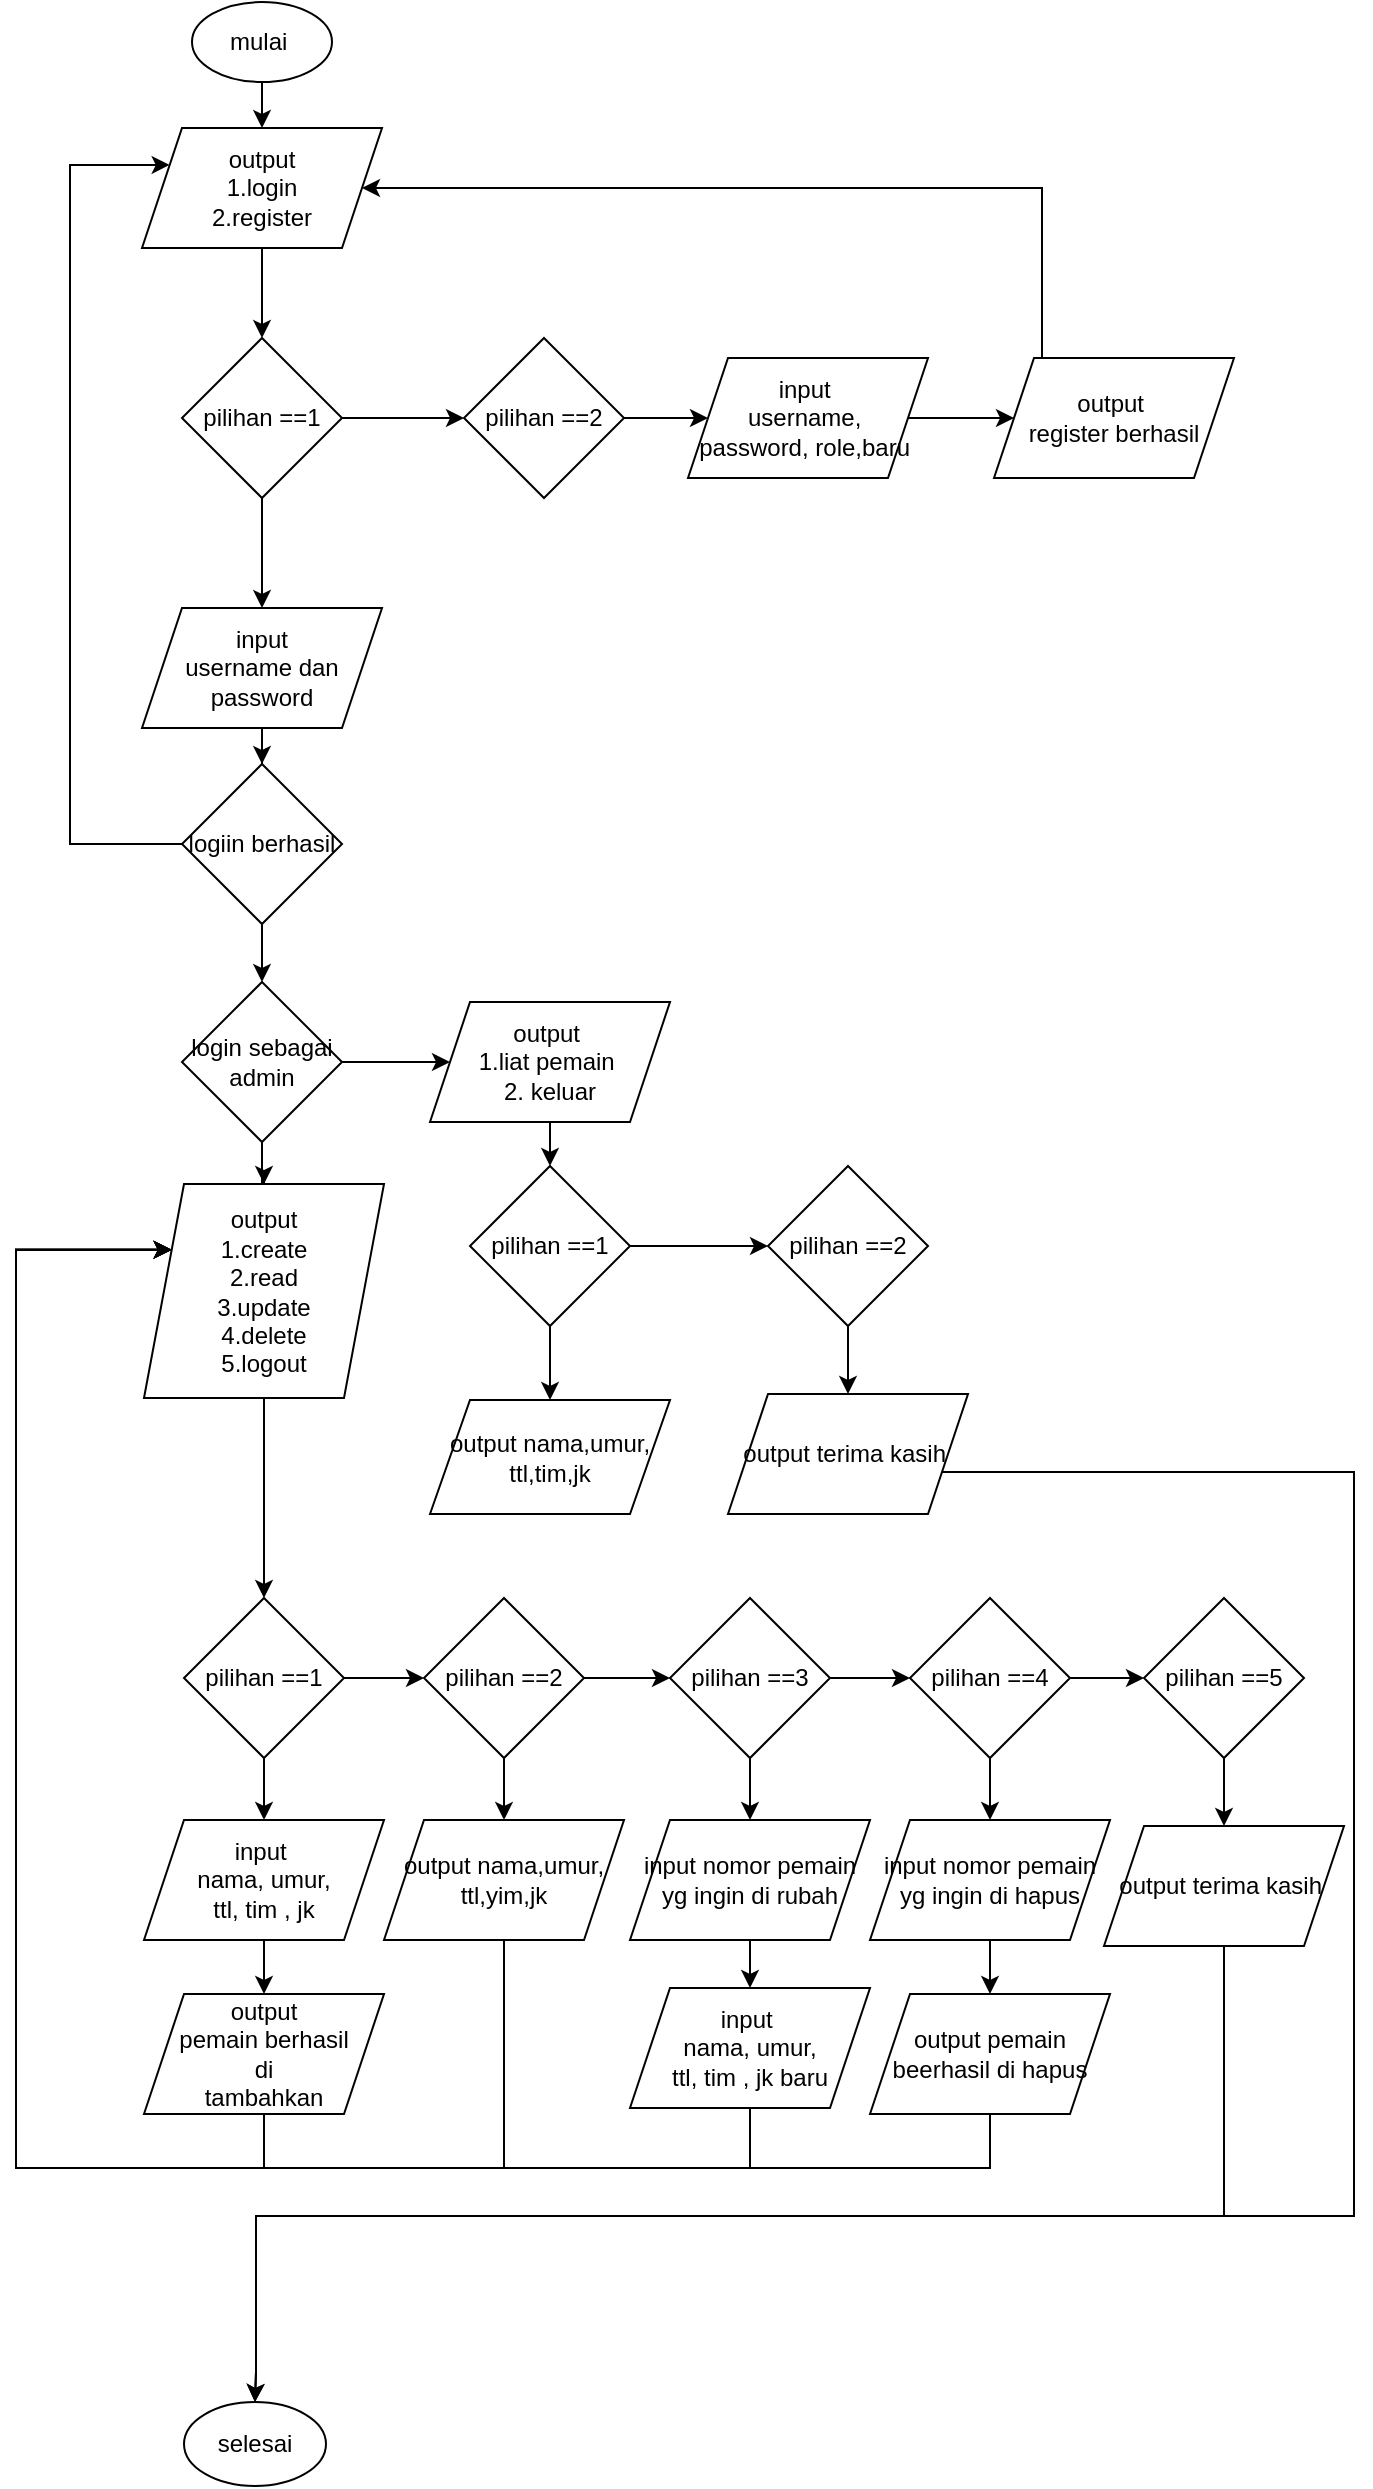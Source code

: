 <mxfile version="28.1.2">
  <diagram name="Page-1" id="mrFjn-QlgoROQsan1mcn">
    <mxGraphModel dx="772" dy="501" grid="1" gridSize="3" guides="1" tooltips="1" connect="1" arrows="1" fold="1" page="1" pageScale="1" pageWidth="850" pageHeight="1100" background="none" math="0" shadow="0">
      <root>
        <mxCell id="0" />
        <mxCell id="1" parent="0" />
        <mxCell id="HZEfyROWU3HS3ut-1qPM-17" value="" style="edgeStyle=orthogonalEdgeStyle;rounded=0;orthogonalLoop=1;jettySize=auto;html=1;" parent="1" source="HZEfyROWU3HS3ut-1qPM-1" target="HZEfyROWU3HS3ut-1qPM-16" edge="1">
          <mxGeometry relative="1" as="geometry" />
        </mxCell>
        <mxCell id="HZEfyROWU3HS3ut-1qPM-1" value="mulai&amp;nbsp;" style="ellipse;whiteSpace=wrap;html=1;" parent="1" vertex="1">
          <mxGeometry x="301" y="12" width="70" height="40" as="geometry" />
        </mxCell>
        <mxCell id="HZEfyROWU3HS3ut-1qPM-5" value="" style="edgeStyle=orthogonalEdgeStyle;rounded=0;orthogonalLoop=1;jettySize=auto;html=1;" parent="1" source="HZEfyROWU3HS3ut-1qPM-2" target="HZEfyROWU3HS3ut-1qPM-4" edge="1">
          <mxGeometry relative="1" as="geometry" />
        </mxCell>
        <mxCell id="HZEfyROWU3HS3ut-1qPM-9" value="" style="edgeStyle=orthogonalEdgeStyle;rounded=0;orthogonalLoop=1;jettySize=auto;html=1;" parent="1" source="HZEfyROWU3HS3ut-1qPM-2" target="HZEfyROWU3HS3ut-1qPM-8" edge="1">
          <mxGeometry relative="1" as="geometry">
            <Array as="points">
              <mxPoint x="336" y="279" />
              <mxPoint x="336" y="279" />
            </Array>
          </mxGeometry>
        </mxCell>
        <mxCell id="HZEfyROWU3HS3ut-1qPM-2" value="pilihan ==1" style="rhombus;whiteSpace=wrap;html=1;" parent="1" vertex="1">
          <mxGeometry x="296" y="180" width="80" height="80" as="geometry" />
        </mxCell>
        <mxCell id="HZEfyROWU3HS3ut-1qPM-33" value="" style="edgeStyle=orthogonalEdgeStyle;rounded=0;orthogonalLoop=1;jettySize=auto;html=1;" parent="1" source="HZEfyROWU3HS3ut-1qPM-4" target="HZEfyROWU3HS3ut-1qPM-10" edge="1">
          <mxGeometry relative="1" as="geometry" />
        </mxCell>
        <mxCell id="HZEfyROWU3HS3ut-1qPM-4" value="pilihan ==2" style="rhombus;whiteSpace=wrap;html=1;" parent="1" vertex="1">
          <mxGeometry x="437" y="180" width="80" height="80" as="geometry" />
        </mxCell>
        <mxCell id="HZEfyROWU3HS3ut-1qPM-13" value="" style="edgeStyle=orthogonalEdgeStyle;rounded=0;orthogonalLoop=1;jettySize=auto;html=1;" parent="1" source="HZEfyROWU3HS3ut-1qPM-8" target="HZEfyROWU3HS3ut-1qPM-12" edge="1">
          <mxGeometry relative="1" as="geometry" />
        </mxCell>
        <mxCell id="HZEfyROWU3HS3ut-1qPM-8" value="input&lt;div&gt;&amp;nbsp;username dan&amp;nbsp;&lt;/div&gt;&lt;div&gt;password&lt;/div&gt;" style="shape=parallelogram;perimeter=parallelogramPerimeter;whiteSpace=wrap;html=1;fixedSize=1;" parent="1" vertex="1">
          <mxGeometry x="276" y="315" width="120" height="60" as="geometry" />
        </mxCell>
        <mxCell id="HZEfyROWU3HS3ut-1qPM-36" value="" style="edgeStyle=orthogonalEdgeStyle;rounded=0;orthogonalLoop=1;jettySize=auto;html=1;" parent="1" source="HZEfyROWU3HS3ut-1qPM-10" target="HZEfyROWU3HS3ut-1qPM-35" edge="1">
          <mxGeometry relative="1" as="geometry" />
        </mxCell>
        <mxCell id="HZEfyROWU3HS3ut-1qPM-10" value="input&amp;nbsp;&lt;div&gt;username,&amp;nbsp; password, role,baru&amp;nbsp;&lt;/div&gt;" style="shape=parallelogram;perimeter=parallelogramPerimeter;whiteSpace=wrap;html=1;fixedSize=1;" parent="1" vertex="1">
          <mxGeometry x="549" y="190" width="120" height="60" as="geometry" />
        </mxCell>
        <mxCell id="vXYuaJmi_NVSzy3bkCtr-4" style="edgeStyle=orthogonalEdgeStyle;rounded=0;orthogonalLoop=1;jettySize=auto;html=1;entryX=0;entryY=0.25;entryDx=0;entryDy=0;" edge="1" parent="1" source="HZEfyROWU3HS3ut-1qPM-12" target="HZEfyROWU3HS3ut-1qPM-16">
          <mxGeometry relative="1" as="geometry">
            <Array as="points">
              <mxPoint x="240" y="433" />
              <mxPoint x="240" y="94" />
            </Array>
          </mxGeometry>
        </mxCell>
        <mxCell id="vXYuaJmi_NVSzy3bkCtr-7" value="" style="edgeStyle=orthogonalEdgeStyle;rounded=0;orthogonalLoop=1;jettySize=auto;html=1;" edge="1" parent="1" source="HZEfyROWU3HS3ut-1qPM-12" target="vXYuaJmi_NVSzy3bkCtr-6">
          <mxGeometry relative="1" as="geometry" />
        </mxCell>
        <mxCell id="HZEfyROWU3HS3ut-1qPM-12" value="logiin berhasil" style="rhombus;whiteSpace=wrap;html=1;" parent="1" vertex="1">
          <mxGeometry x="296" y="393" width="80" height="80" as="geometry" />
        </mxCell>
        <mxCell id="vXYuaJmi_NVSzy3bkCtr-5" value="" style="edgeStyle=orthogonalEdgeStyle;rounded=0;orthogonalLoop=1;jettySize=auto;html=1;" edge="1" parent="1" source="HZEfyROWU3HS3ut-1qPM-16" target="HZEfyROWU3HS3ut-1qPM-2">
          <mxGeometry relative="1" as="geometry" />
        </mxCell>
        <mxCell id="HZEfyROWU3HS3ut-1qPM-16" value="output&lt;div&gt;1.login&lt;/div&gt;&lt;div&gt;2.register&lt;/div&gt;" style="shape=parallelogram;perimeter=parallelogramPerimeter;whiteSpace=wrap;html=1;fixedSize=1;" parent="1" vertex="1">
          <mxGeometry x="276" y="75" width="120" height="60" as="geometry" />
        </mxCell>
        <mxCell id="HZEfyROWU3HS3ut-1qPM-22" value="" style="edgeStyle=orthogonalEdgeStyle;rounded=0;orthogonalLoop=1;jettySize=auto;html=1;" parent="1" source="HZEfyROWU3HS3ut-1qPM-19" target="HZEfyROWU3HS3ut-1qPM-21" edge="1">
          <mxGeometry relative="1" as="geometry" />
        </mxCell>
        <mxCell id="HZEfyROWU3HS3ut-1qPM-19" value="output&lt;div&gt;1.create&lt;/div&gt;&lt;div&gt;2.read&lt;/div&gt;&lt;div&gt;3.update&lt;/div&gt;&lt;div&gt;4.delete&lt;/div&gt;&lt;div&gt;5.logout&lt;/div&gt;" style="shape=parallelogram;perimeter=parallelogramPerimeter;whiteSpace=wrap;html=1;fixedSize=1;" parent="1" vertex="1">
          <mxGeometry x="277" y="603" width="120" height="107" as="geometry" />
        </mxCell>
        <mxCell id="HZEfyROWU3HS3ut-1qPM-24" value="" style="edgeStyle=orthogonalEdgeStyle;rounded=0;orthogonalLoop=1;jettySize=auto;html=1;" parent="1" source="HZEfyROWU3HS3ut-1qPM-21" target="HZEfyROWU3HS3ut-1qPM-23" edge="1">
          <mxGeometry relative="1" as="geometry" />
        </mxCell>
        <mxCell id="HZEfyROWU3HS3ut-1qPM-32" value="" style="edgeStyle=orthogonalEdgeStyle;rounded=0;orthogonalLoop=1;jettySize=auto;html=1;" parent="1" source="HZEfyROWU3HS3ut-1qPM-21" target="HZEfyROWU3HS3ut-1qPM-31" edge="1">
          <mxGeometry relative="1" as="geometry" />
        </mxCell>
        <mxCell id="HZEfyROWU3HS3ut-1qPM-21" value="pilihan ==1" style="rhombus;whiteSpace=wrap;html=1;" parent="1" vertex="1">
          <mxGeometry x="297" y="810" width="80" height="80" as="geometry" />
        </mxCell>
        <mxCell id="HZEfyROWU3HS3ut-1qPM-26" value="" style="edgeStyle=orthogonalEdgeStyle;rounded=0;orthogonalLoop=1;jettySize=auto;html=1;" parent="1" source="HZEfyROWU3HS3ut-1qPM-23" target="HZEfyROWU3HS3ut-1qPM-25" edge="1">
          <mxGeometry relative="1" as="geometry" />
        </mxCell>
        <mxCell id="HZEfyROWU3HS3ut-1qPM-47" value="" style="edgeStyle=orthogonalEdgeStyle;rounded=0;orthogonalLoop=1;jettySize=auto;html=1;" parent="1" source="HZEfyROWU3HS3ut-1qPM-23" target="HZEfyROWU3HS3ut-1qPM-46" edge="1">
          <mxGeometry relative="1" as="geometry" />
        </mxCell>
        <mxCell id="HZEfyROWU3HS3ut-1qPM-23" value="pilihan ==2" style="rhombus;whiteSpace=wrap;html=1;" parent="1" vertex="1">
          <mxGeometry x="417" y="810" width="80" height="80" as="geometry" />
        </mxCell>
        <mxCell id="HZEfyROWU3HS3ut-1qPM-28" value="" style="edgeStyle=orthogonalEdgeStyle;rounded=0;orthogonalLoop=1;jettySize=auto;html=1;" parent="1" source="HZEfyROWU3HS3ut-1qPM-25" target="HZEfyROWU3HS3ut-1qPM-27" edge="1">
          <mxGeometry relative="1" as="geometry" />
        </mxCell>
        <mxCell id="HZEfyROWU3HS3ut-1qPM-49" value="" style="edgeStyle=orthogonalEdgeStyle;rounded=0;orthogonalLoop=1;jettySize=auto;html=1;" parent="1" source="HZEfyROWU3HS3ut-1qPM-25" target="HZEfyROWU3HS3ut-1qPM-48" edge="1">
          <mxGeometry relative="1" as="geometry" />
        </mxCell>
        <mxCell id="HZEfyROWU3HS3ut-1qPM-25" value="pilihan ==3" style="rhombus;whiteSpace=wrap;html=1;" parent="1" vertex="1">
          <mxGeometry x="540" y="810" width="80" height="80" as="geometry" />
        </mxCell>
        <mxCell id="HZEfyROWU3HS3ut-1qPM-30" value="" style="edgeStyle=orthogonalEdgeStyle;rounded=0;orthogonalLoop=1;jettySize=auto;html=1;" parent="1" source="HZEfyROWU3HS3ut-1qPM-27" target="HZEfyROWU3HS3ut-1qPM-29" edge="1">
          <mxGeometry relative="1" as="geometry" />
        </mxCell>
        <mxCell id="HZEfyROWU3HS3ut-1qPM-53" value="" style="edgeStyle=orthogonalEdgeStyle;rounded=0;orthogonalLoop=1;jettySize=auto;html=1;" parent="1" source="HZEfyROWU3HS3ut-1qPM-27" target="HZEfyROWU3HS3ut-1qPM-52" edge="1">
          <mxGeometry relative="1" as="geometry" />
        </mxCell>
        <mxCell id="HZEfyROWU3HS3ut-1qPM-27" value="pilihan ==4" style="rhombus;whiteSpace=wrap;html=1;" parent="1" vertex="1">
          <mxGeometry x="660" y="810" width="80" height="80" as="geometry" />
        </mxCell>
        <mxCell id="HZEfyROWU3HS3ut-1qPM-65" value="" style="edgeStyle=orthogonalEdgeStyle;rounded=0;orthogonalLoop=1;jettySize=auto;html=1;" parent="1" source="HZEfyROWU3HS3ut-1qPM-29" target="HZEfyROWU3HS3ut-1qPM-64" edge="1">
          <mxGeometry relative="1" as="geometry" />
        </mxCell>
        <mxCell id="HZEfyROWU3HS3ut-1qPM-29" value="pilihan ==5" style="rhombus;whiteSpace=wrap;html=1;" parent="1" vertex="1">
          <mxGeometry x="777" y="810" width="80" height="80" as="geometry" />
        </mxCell>
        <mxCell id="vXYuaJmi_NVSzy3bkCtr-13" value="" style="edgeStyle=orthogonalEdgeStyle;rounded=0;orthogonalLoop=1;jettySize=auto;html=1;" edge="1" parent="1" source="HZEfyROWU3HS3ut-1qPM-31" target="HZEfyROWU3HS3ut-1qPM-38">
          <mxGeometry relative="1" as="geometry" />
        </mxCell>
        <mxCell id="HZEfyROWU3HS3ut-1qPM-31" value="input&amp;nbsp;&lt;div&gt;nama, umur,&lt;/div&gt;&lt;div&gt;ttl, tim , jk&lt;/div&gt;" style="shape=parallelogram;perimeter=parallelogramPerimeter;whiteSpace=wrap;html=1;fixedSize=1;" parent="1" vertex="1">
          <mxGeometry x="277" y="921" width="120" height="60" as="geometry" />
        </mxCell>
        <mxCell id="HZEfyROWU3HS3ut-1qPM-37" style="edgeStyle=orthogonalEdgeStyle;rounded=0;orthogonalLoop=1;jettySize=auto;html=1;entryX=1;entryY=0.5;entryDx=0;entryDy=0;" parent="1" source="HZEfyROWU3HS3ut-1qPM-35" target="HZEfyROWU3HS3ut-1qPM-16" edge="1">
          <mxGeometry relative="1" as="geometry">
            <mxPoint x="696" y="51" as="targetPoint" />
            <Array as="points">
              <mxPoint x="726" y="105" />
            </Array>
          </mxGeometry>
        </mxCell>
        <mxCell id="HZEfyROWU3HS3ut-1qPM-35" value="output&amp;nbsp;&lt;div&gt;register berhasil&lt;/div&gt;" style="shape=parallelogram;perimeter=parallelogramPerimeter;whiteSpace=wrap;html=1;fixedSize=1;" parent="1" vertex="1">
          <mxGeometry x="702" y="190" width="120" height="60" as="geometry" />
        </mxCell>
        <mxCell id="vXYuaJmi_NVSzy3bkCtr-16" style="edgeStyle=orthogonalEdgeStyle;rounded=0;orthogonalLoop=1;jettySize=auto;html=1;entryX=0;entryY=0.25;entryDx=0;entryDy=0;" edge="1" parent="1" source="HZEfyROWU3HS3ut-1qPM-38" target="HZEfyROWU3HS3ut-1qPM-19">
          <mxGeometry relative="1" as="geometry">
            <Array as="points">
              <mxPoint x="337" y="1095" />
              <mxPoint x="213" y="1095" />
              <mxPoint x="213" y="636" />
            </Array>
          </mxGeometry>
        </mxCell>
        <mxCell id="HZEfyROWU3HS3ut-1qPM-38" value="output&lt;div&gt;pemain berhasil&lt;/div&gt;&lt;div&gt;&amp;nbsp;di&amp;nbsp;&lt;/div&gt;&lt;div&gt;tambahkan&lt;/div&gt;" style="shape=parallelogram;perimeter=parallelogramPerimeter;whiteSpace=wrap;html=1;fixedSize=1;" parent="1" vertex="1">
          <mxGeometry x="277" y="1008" width="120" height="60" as="geometry" />
        </mxCell>
        <mxCell id="HZEfyROWU3HS3ut-1qPM-44" value="" style="edgeStyle=orthogonalEdgeStyle;rounded=0;orthogonalLoop=1;jettySize=auto;html=1;" parent="1" source="HZEfyROWU3HS3ut-1qPM-41" target="HZEfyROWU3HS3ut-1qPM-43" edge="1">
          <mxGeometry relative="1" as="geometry" />
        </mxCell>
        <mxCell id="HZEfyROWU3HS3ut-1qPM-41" value="output&amp;nbsp;&lt;div&gt;1.liat pemain&amp;nbsp;&lt;/div&gt;&lt;div&gt;2. keluar&lt;/div&gt;" style="shape=parallelogram;perimeter=parallelogramPerimeter;whiteSpace=wrap;html=1;fixedSize=1;" parent="1" vertex="1">
          <mxGeometry x="420" y="512" width="120" height="60" as="geometry" />
        </mxCell>
        <mxCell id="HZEfyROWU3HS3ut-1qPM-59" value="" style="edgeStyle=orthogonalEdgeStyle;rounded=0;orthogonalLoop=1;jettySize=auto;html=1;" parent="1" source="HZEfyROWU3HS3ut-1qPM-43" target="HZEfyROWU3HS3ut-1qPM-57" edge="1">
          <mxGeometry relative="1" as="geometry" />
        </mxCell>
        <mxCell id="HZEfyROWU3HS3ut-1qPM-63" value="" style="edgeStyle=orthogonalEdgeStyle;rounded=0;orthogonalLoop=1;jettySize=auto;html=1;" parent="1" source="HZEfyROWU3HS3ut-1qPM-43" target="HZEfyROWU3HS3ut-1qPM-62" edge="1">
          <mxGeometry relative="1" as="geometry" />
        </mxCell>
        <mxCell id="HZEfyROWU3HS3ut-1qPM-43" value="pilihan ==1" style="rhombus;whiteSpace=wrap;html=1;" parent="1" vertex="1">
          <mxGeometry x="440" y="594" width="80" height="80" as="geometry" />
        </mxCell>
        <mxCell id="vXYuaJmi_NVSzy3bkCtr-17" style="edgeStyle=orthogonalEdgeStyle;rounded=0;orthogonalLoop=1;jettySize=auto;html=1;entryX=0;entryY=0.25;entryDx=0;entryDy=0;" edge="1" parent="1" source="HZEfyROWU3HS3ut-1qPM-46" target="HZEfyROWU3HS3ut-1qPM-19">
          <mxGeometry relative="1" as="geometry">
            <Array as="points">
              <mxPoint x="457" y="1095" />
              <mxPoint x="213" y="1095" />
              <mxPoint x="213" y="636" />
            </Array>
          </mxGeometry>
        </mxCell>
        <mxCell id="HZEfyROWU3HS3ut-1qPM-46" value="output nama,umur,&lt;div&gt;ttl,yim,jk&lt;/div&gt;" style="shape=parallelogram;perimeter=parallelogramPerimeter;whiteSpace=wrap;html=1;fixedSize=1;" parent="1" vertex="1">
          <mxGeometry x="397" y="921" width="120" height="60" as="geometry" />
        </mxCell>
        <mxCell id="vXYuaJmi_NVSzy3bkCtr-15" value="" style="edgeStyle=orthogonalEdgeStyle;rounded=0;orthogonalLoop=1;jettySize=auto;html=1;" edge="1" parent="1" source="HZEfyROWU3HS3ut-1qPM-48" target="HZEfyROWU3HS3ut-1qPM-50">
          <mxGeometry relative="1" as="geometry" />
        </mxCell>
        <mxCell id="HZEfyROWU3HS3ut-1qPM-48" value="input nomor pemain yg ingin di rubah" style="shape=parallelogram;perimeter=parallelogramPerimeter;whiteSpace=wrap;html=1;fixedSize=1;" parent="1" vertex="1">
          <mxGeometry x="520" y="921" width="120" height="60" as="geometry" />
        </mxCell>
        <mxCell id="vXYuaJmi_NVSzy3bkCtr-18" style="edgeStyle=orthogonalEdgeStyle;rounded=0;orthogonalLoop=1;jettySize=auto;html=1;entryX=0;entryY=0.25;entryDx=0;entryDy=0;" edge="1" parent="1" source="HZEfyROWU3HS3ut-1qPM-50" target="HZEfyROWU3HS3ut-1qPM-19">
          <mxGeometry relative="1" as="geometry">
            <Array as="points">
              <mxPoint x="580" y="1095" />
              <mxPoint x="213" y="1095" />
              <mxPoint x="213" y="636" />
            </Array>
          </mxGeometry>
        </mxCell>
        <mxCell id="HZEfyROWU3HS3ut-1qPM-50" value="input&amp;nbsp;&lt;div&gt;nama, umur,&lt;/div&gt;&lt;div&gt;ttl, tim , jk baru&lt;/div&gt;" style="shape=parallelogram;perimeter=parallelogramPerimeter;whiteSpace=wrap;html=1;fixedSize=1;" parent="1" vertex="1">
          <mxGeometry x="520" y="1005" width="120" height="60" as="geometry" />
        </mxCell>
        <mxCell id="HZEfyROWU3HS3ut-1qPM-55" value="" style="edgeStyle=orthogonalEdgeStyle;rounded=0;orthogonalLoop=1;jettySize=auto;html=1;" parent="1" source="HZEfyROWU3HS3ut-1qPM-52" target="HZEfyROWU3HS3ut-1qPM-54" edge="1">
          <mxGeometry relative="1" as="geometry" />
        </mxCell>
        <mxCell id="HZEfyROWU3HS3ut-1qPM-52" value="input nomor pemain yg ingin di hapus" style="shape=parallelogram;perimeter=parallelogramPerimeter;whiteSpace=wrap;html=1;fixedSize=1;" parent="1" vertex="1">
          <mxGeometry x="640" y="921" width="120" height="60" as="geometry" />
        </mxCell>
        <mxCell id="HZEfyROWU3HS3ut-1qPM-54" value="output pemain beerhasil di hapus" style="shape=parallelogram;perimeter=parallelogramPerimeter;whiteSpace=wrap;html=1;fixedSize=1;" parent="1" vertex="1">
          <mxGeometry x="640" y="1008" width="120" height="60" as="geometry" />
        </mxCell>
        <mxCell id="HZEfyROWU3HS3ut-1qPM-57" value="output nama,umur,&lt;div&gt;ttl,tim,jk&lt;/div&gt;" style="shape=parallelogram;perimeter=parallelogramPerimeter;whiteSpace=wrap;html=1;fixedSize=1;" parent="1" vertex="1">
          <mxGeometry x="420" y="711" width="120" height="57" as="geometry" />
        </mxCell>
        <mxCell id="HZEfyROWU3HS3ut-1qPM-67" value="" style="edgeStyle=orthogonalEdgeStyle;rounded=0;orthogonalLoop=1;jettySize=auto;html=1;" parent="1" source="HZEfyROWU3HS3ut-1qPM-62" target="HZEfyROWU3HS3ut-1qPM-66" edge="1">
          <mxGeometry relative="1" as="geometry" />
        </mxCell>
        <mxCell id="HZEfyROWU3HS3ut-1qPM-62" value="pilihan ==2" style="rhombus;whiteSpace=wrap;html=1;" parent="1" vertex="1">
          <mxGeometry x="589" y="594" width="80" height="80" as="geometry" />
        </mxCell>
        <mxCell id="HZEfyROWU3HS3ut-1qPM-77" style="edgeStyle=orthogonalEdgeStyle;rounded=0;orthogonalLoop=1;jettySize=auto;html=1;entryX=0.5;entryY=0;entryDx=0;entryDy=0;" parent="1" source="HZEfyROWU3HS3ut-1qPM-64" target="HZEfyROWU3HS3ut-1qPM-68" edge="1">
          <mxGeometry relative="1" as="geometry">
            <Array as="points">
              <mxPoint x="817" y="1119" />
              <mxPoint x="333" y="1119" />
              <mxPoint x="333" y="1197" />
            </Array>
          </mxGeometry>
        </mxCell>
        <mxCell id="HZEfyROWU3HS3ut-1qPM-64" value="output terima kasih&amp;nbsp;" style="shape=parallelogram;perimeter=parallelogramPerimeter;whiteSpace=wrap;html=1;fixedSize=1;" parent="1" vertex="1">
          <mxGeometry x="757" y="924" width="120" height="60" as="geometry" />
        </mxCell>
        <mxCell id="HZEfyROWU3HS3ut-1qPM-76" style="edgeStyle=orthogonalEdgeStyle;rounded=0;orthogonalLoop=1;jettySize=auto;html=1;entryX=0.5;entryY=0;entryDx=0;entryDy=0;" parent="1" source="HZEfyROWU3HS3ut-1qPM-66" target="HZEfyROWU3HS3ut-1qPM-68" edge="1">
          <mxGeometry relative="1" as="geometry">
            <Array as="points">
              <mxPoint x="882" y="747" />
              <mxPoint x="882" y="1119" />
              <mxPoint x="333" y="1119" />
              <mxPoint x="333" y="1197" />
            </Array>
          </mxGeometry>
        </mxCell>
        <mxCell id="HZEfyROWU3HS3ut-1qPM-66" value="output terima kasih&amp;nbsp;" style="shape=parallelogram;perimeter=parallelogramPerimeter;whiteSpace=wrap;html=1;fixedSize=1;" parent="1" vertex="1">
          <mxGeometry x="569" y="708" width="120" height="60" as="geometry" />
        </mxCell>
        <mxCell id="HZEfyROWU3HS3ut-1qPM-68" value="selesai" style="ellipse;whiteSpace=wrap;html=1;" parent="1" vertex="1">
          <mxGeometry x="297" y="1212" width="71" height="42" as="geometry" />
        </mxCell>
        <mxCell id="vXYuaJmi_NVSzy3bkCtr-10" value="" style="edgeStyle=orthogonalEdgeStyle;rounded=0;orthogonalLoop=1;jettySize=auto;html=1;" edge="1" parent="1" source="vXYuaJmi_NVSzy3bkCtr-6" target="HZEfyROWU3HS3ut-1qPM-19">
          <mxGeometry relative="1" as="geometry" />
        </mxCell>
        <mxCell id="vXYuaJmi_NVSzy3bkCtr-12" value="" style="edgeStyle=orthogonalEdgeStyle;rounded=0;orthogonalLoop=1;jettySize=auto;html=1;" edge="1" parent="1" source="vXYuaJmi_NVSzy3bkCtr-6" target="HZEfyROWU3HS3ut-1qPM-41">
          <mxGeometry relative="1" as="geometry" />
        </mxCell>
        <mxCell id="vXYuaJmi_NVSzy3bkCtr-6" value="login sebagai admin" style="rhombus;whiteSpace=wrap;html=1;" vertex="1" parent="1">
          <mxGeometry x="296" y="502" width="80" height="80" as="geometry" />
        </mxCell>
        <mxCell id="vXYuaJmi_NVSzy3bkCtr-20" style="edgeStyle=orthogonalEdgeStyle;rounded=0;orthogonalLoop=1;jettySize=auto;html=1;entryX=0;entryY=0.25;entryDx=0;entryDy=0;" edge="1" parent="1" source="HZEfyROWU3HS3ut-1qPM-54" target="HZEfyROWU3HS3ut-1qPM-19">
          <mxGeometry relative="1" as="geometry">
            <Array as="points">
              <mxPoint x="700" y="1095" />
              <mxPoint x="213" y="1095" />
              <mxPoint x="213" y="636" />
            </Array>
          </mxGeometry>
        </mxCell>
      </root>
    </mxGraphModel>
  </diagram>
</mxfile>
